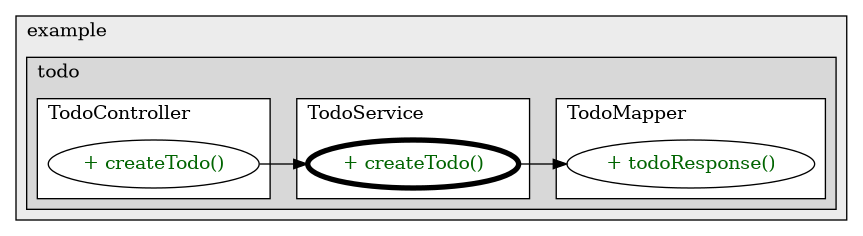 @startuml

/' diagram meta data start
config=CallConfiguration;
{
  "rootMethod": "com.example.todo.service.TodoService#createTodo(TodoRequest)",
  "projectClassification": {
    "searchMode": "OpenProject", // OpenProject, AllProjects
    "includedProjects": "",
    "pathEndKeywords": "*.impl",
    "isClientPath": "",
    "isClientName": "",
    "isTestPath": "",
    "isTestName": "",
    "isMappingPath": "",
    "isMappingName": "",
    "isDataAccessPath": "",
    "isDataAccessName": "",
    "isDataStructurePath": "",
    "isDataStructureName": "",
    "isInterfaceStructuresPath": "",
    "isInterfaceStructuresName": "",
    "isEntryPointPath": "",
    "isEntryPointName": "",
    "treatFinalFieldsAsMandatory": false
  },
  "graphRestriction": {
    "classPackageExcludeFilter": "",
    "classPackageIncludeFilter": "",
    "classNameExcludeFilter": "",
    "classNameIncludeFilter": "",
    "methodNameExcludeFilter": "",
    "methodNameIncludeFilter": "",
    "removeByInheritance": "", // inheritance/annotation based filtering is done in a second step
    "removeByAnnotation": "",
    "removeByClassPackage": "", // cleanup the graph after inheritance/annotation based filtering is done
    "removeByClassName": "",
    "cutMappings": false,
    "cutEnum": true,
    "cutTests": true,
    "cutClient": true,
    "cutDataAccess": true,
    "cutInterfaceStructures": true,
    "cutDataStructures": true,
    "cutGetterAndSetter": true,
    "cutConstructors": true
  },
  "graphTraversal": {
    "forwardDepth": 3,
    "backwardDepth": 3,
    "classPackageExcludeFilter": "",
    "classPackageIncludeFilter": "",
    "classNameExcludeFilter": "",
    "classNameIncludeFilter": "",
    "methodNameExcludeFilter": "",
    "methodNameIncludeFilter": "",
    "hideMappings": false,
    "hideDataStructures": false,
    "hidePrivateMethods": true,
    "hideInterfaceCalls": true, // indirection: implementation -> interface (is hidden) -> implementation
    "onlyShowApplicationEntryPoints": false, // root node is included
    "useMethodCallsForStructureDiagram": "ForwardOnly" // ForwardOnly, BothDirections, No
  },
  "details": {
    "aggregation": "GroupByClass", // ByClass, GroupByClass, None
    "showMethodParametersTypes": false,
    "showMethodParametersNames": false,
    "showMethodReturnType": false,
    "showPackageLevels": 2,
    "showCallOrder": false,
    "edgeMode": "MethodsOnly", // TypesOnly, MethodsOnly, TypesAndMethods, MethodsAndDirectTypeUsage
    "showDetailedClassStructure": false
  },
  "rootClass": "com.example.todo.service.TodoService",
  "extensionCallbackMethod": "" // qualified.class.name#methodName - signature: public static String method(String)
}
diagram meta data end '/



digraph g {
    rankdir="LR"
    splines=polyline
    

'nodes 
subgraph cluster_1322970774 { 
   	label=example
	labeljust=l
	fillcolor="#ececec"
	style=filled
   
   subgraph cluster_134356406 { 
   	label=todo
	labeljust=l
	fillcolor="#d8d8d8"
	style=filled
   
   subgraph cluster_1370254625 { 
   	label=TodoService
	labeljust=l
	fillcolor=white
	style=filled
   
   TodoService1007031646XXXcreateTodo1623723849[
	label="+ createTodo()"
	style=filled
	fillcolor=white
	tooltip="TodoService

null"
	penwidth=4
	fontcolor=darkgreen
];
} 

subgraph cluster_1591292829 { 
   	label=TodoController
	labeljust=l
	fillcolor=white
	style=filled
   
   TodoController1799477165XXXcreateTodo1623723849[
	label="+ createTodo()"
	style=filled
	fillcolor=white
	tooltip="TodoController

null"
	fontcolor=darkgreen
];
} 

subgraph cluster_1753559203 { 
   	label=TodoMapper
	labeljust=l
	fillcolor=white
	style=filled
   
   TodoMapper1573216920XXXtodoResponse1905346537[
	label="+ todoResponse()"
	style=filled
	fillcolor=white
	tooltip="TodoMapper

null"
	fontcolor=darkgreen
];
} 
} 
} 

'edges    
TodoController1799477165XXXcreateTodo1623723849 -> TodoService1007031646XXXcreateTodo1623723849;
TodoService1007031646XXXcreateTodo1623723849 -> TodoMapper1573216920XXXtodoResponse1905346537;
    
}
@enduml